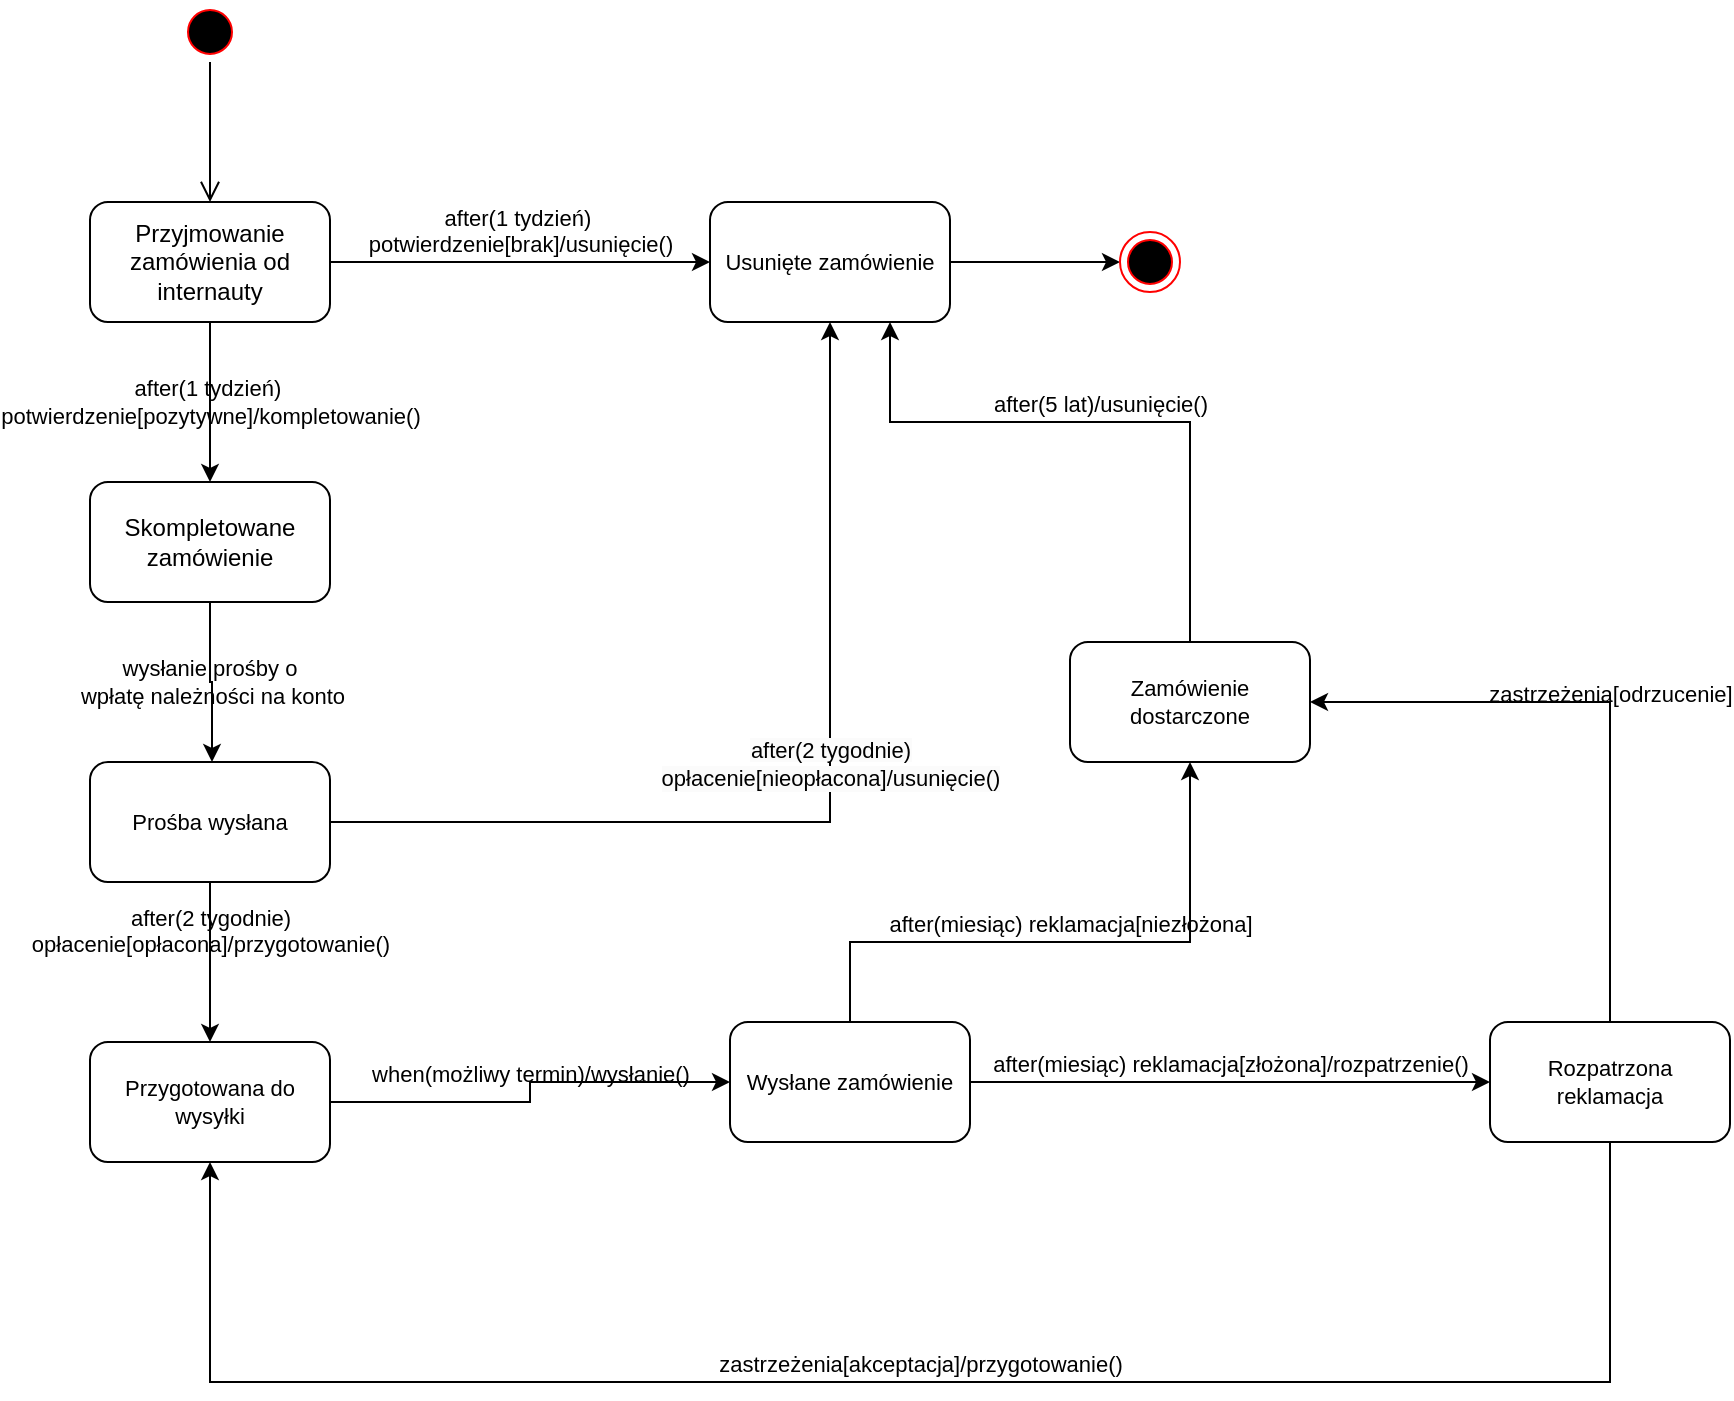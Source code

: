 <mxfile version="24.2.5" type="github">
  <diagram name="Strona-1" id="BxVM9EEZGzVjw5J-JY-A">
    <mxGraphModel dx="1521" dy="830" grid="1" gridSize="10" guides="1" tooltips="1" connect="1" arrows="1" fold="1" page="1" pageScale="1" pageWidth="1169" pageHeight="827" math="0" shadow="0">
      <root>
        <mxCell id="0" />
        <mxCell id="1" parent="0" />
        <mxCell id="dsa9-XPuG5602Wf-8mjY-1" value="" style="ellipse;html=1;shape=startState;fillColor=#000000;strokeColor=#ff0000;" vertex="1" parent="1">
          <mxGeometry x="115" y="60" width="30" height="30" as="geometry" />
        </mxCell>
        <mxCell id="dsa9-XPuG5602Wf-8mjY-2" value="" style="edgeStyle=orthogonalEdgeStyle;html=1;verticalAlign=bottom;endArrow=open;endSize=8;strokeColor=#000000;rounded=0;" edge="1" source="dsa9-XPuG5602Wf-8mjY-1" parent="1" target="dsa9-XPuG5602Wf-8mjY-3">
          <mxGeometry relative="1" as="geometry">
            <mxPoint x="130" y="150" as="targetPoint" />
          </mxGeometry>
        </mxCell>
        <mxCell id="dsa9-XPuG5602Wf-8mjY-4" value="after(1 tydzień)&amp;nbsp;&lt;div&gt;potwierdzenie[pozytywne]/kompletowanie()&lt;/div&gt;" style="edgeStyle=orthogonalEdgeStyle;rounded=0;orthogonalLoop=1;jettySize=auto;html=1;labelBackgroundColor=none;" edge="1" parent="1" source="dsa9-XPuG5602Wf-8mjY-3" target="dsa9-XPuG5602Wf-8mjY-7">
          <mxGeometry relative="1" as="geometry">
            <mxPoint x="130" y="310" as="targetPoint" />
          </mxGeometry>
        </mxCell>
        <mxCell id="dsa9-XPuG5602Wf-8mjY-3" value="Przyjmowanie zamówienia od internauty" style="rounded=1;whiteSpace=wrap;html=1;" vertex="1" parent="1">
          <mxGeometry x="70" y="160" width="120" height="60" as="geometry" />
        </mxCell>
        <mxCell id="dsa9-XPuG5602Wf-8mjY-14" value="after(1 tydzień)&amp;nbsp;&lt;div&gt;potwierdzenie[brak]/usunięcie()&lt;/div&gt;" style="edgeStyle=orthogonalEdgeStyle;rounded=0;orthogonalLoop=1;jettySize=auto;html=1;strokeColor=default;align=center;verticalAlign=bottom;fontFamily=Helvetica;fontSize=11;fontColor=default;labelBackgroundColor=none;endArrow=classic;" edge="1" parent="1" source="dsa9-XPuG5602Wf-8mjY-3" target="dsa9-XPuG5602Wf-8mjY-15">
          <mxGeometry relative="1" as="geometry">
            <mxPoint x="310" y="340" as="targetPoint" />
          </mxGeometry>
        </mxCell>
        <mxCell id="dsa9-XPuG5602Wf-8mjY-10" value="wysłanie prośby o&amp;nbsp;&lt;div&gt;wpłatę należności na konto&lt;/div&gt;" style="edgeStyle=orthogonalEdgeStyle;rounded=0;orthogonalLoop=1;jettySize=auto;html=1;labelBackgroundColor=none;" edge="1" parent="1" source="dsa9-XPuG5602Wf-8mjY-7" target="dsa9-XPuG5602Wf-8mjY-11">
          <mxGeometry relative="1" as="geometry">
            <mxPoint x="130" y="610" as="targetPoint" />
            <Array as="points">
              <mxPoint x="130" y="400" />
              <mxPoint x="131" y="400" />
            </Array>
          </mxGeometry>
        </mxCell>
        <mxCell id="dsa9-XPuG5602Wf-8mjY-7" value="Skompletowane zamówienie" style="rounded=1;whiteSpace=wrap;html=1;" vertex="1" parent="1">
          <mxGeometry x="70" y="300" width="120" height="60" as="geometry" />
        </mxCell>
        <mxCell id="dsa9-XPuG5602Wf-8mjY-12" value="after(2 tygodnie)&lt;div&gt;opłacenie[opłacona]/przygotowanie()&lt;/div&gt;" style="edgeStyle=orthogonalEdgeStyle;rounded=0;orthogonalLoop=1;jettySize=auto;html=1;strokeColor=default;align=center;verticalAlign=bottom;fontFamily=Helvetica;fontSize=11;fontColor=default;labelBackgroundColor=none;endArrow=classic;" edge="1" parent="1" source="dsa9-XPuG5602Wf-8mjY-11" target="dsa9-XPuG5602Wf-8mjY-13">
          <mxGeometry relative="1" as="geometry">
            <mxPoint x="350" y="660" as="targetPoint" />
          </mxGeometry>
        </mxCell>
        <mxCell id="dsa9-XPuG5602Wf-8mjY-16" value="&lt;br&gt;&lt;span style=&quot;color: rgb(0, 0, 0); font-family: Helvetica; font-size: 11px; font-style: normal; font-variant-ligatures: normal; font-variant-caps: normal; font-weight: 400; letter-spacing: normal; orphans: 2; text-align: center; text-indent: 0px; text-transform: none; widows: 2; word-spacing: 0px; -webkit-text-stroke-width: 0px; white-space: nowrap; background-color: rgb(251, 251, 251); text-decoration-thickness: initial; text-decoration-style: initial; text-decoration-color: initial; display: inline !important; float: none;&quot;&gt;after(2 tygodnie)&lt;/span&gt;&lt;div style=&quot;forced-color-adjust: none; color: rgb(0, 0, 0); font-family: Helvetica; font-size: 11px; font-style: normal; font-variant-ligatures: normal; font-variant-caps: normal; font-weight: 400; letter-spacing: normal; orphans: 2; text-align: center; text-indent: 0px; text-transform: none; widows: 2; word-spacing: 0px; -webkit-text-stroke-width: 0px; white-space: nowrap; background-color: rgb(251, 251, 251); text-decoration-thickness: initial; text-decoration-style: initial; text-decoration-color: initial;&quot;&gt;opłacenie[nieopłacona]/usunięcie()&lt;/div&gt;&lt;div&gt;&lt;br&gt;&lt;/div&gt;" style="edgeStyle=orthogonalEdgeStyle;rounded=0;orthogonalLoop=1;jettySize=auto;html=1;strokeColor=default;align=center;verticalAlign=bottom;fontFamily=Helvetica;fontSize=11;fontColor=default;labelBackgroundColor=none;endArrow=classic;" edge="1" parent="1" source="dsa9-XPuG5602Wf-8mjY-11" target="dsa9-XPuG5602Wf-8mjY-15">
          <mxGeometry relative="1" as="geometry" />
        </mxCell>
        <mxCell id="dsa9-XPuG5602Wf-8mjY-11" value="Prośba wysłana" style="rounded=1;whiteSpace=wrap;html=1;fontFamily=Helvetica;fontSize=11;fontColor=default;labelBackgroundColor=none;" vertex="1" parent="1">
          <mxGeometry x="70" y="440" width="120" height="60" as="geometry" />
        </mxCell>
        <mxCell id="dsa9-XPuG5602Wf-8mjY-19" value="when(możliwy termin)/wysłanie()" style="edgeStyle=orthogonalEdgeStyle;rounded=0;orthogonalLoop=1;jettySize=auto;html=1;strokeColor=default;align=center;verticalAlign=bottom;fontFamily=Helvetica;fontSize=11;fontColor=default;labelBackgroundColor=none;endArrow=classic;" edge="1" parent="1" source="dsa9-XPuG5602Wf-8mjY-13" target="dsa9-XPuG5602Wf-8mjY-20">
          <mxGeometry relative="1" as="geometry">
            <mxPoint x="390" y="710" as="targetPoint" />
          </mxGeometry>
        </mxCell>
        <mxCell id="dsa9-XPuG5602Wf-8mjY-13" value="Przygotowana do wysyłki" style="rounded=1;whiteSpace=wrap;html=1;fontFamily=Helvetica;fontSize=11;fontColor=default;labelBackgroundColor=none;" vertex="1" parent="1">
          <mxGeometry x="70" y="580" width="120" height="60" as="geometry" />
        </mxCell>
        <mxCell id="dsa9-XPuG5602Wf-8mjY-18" style="edgeStyle=orthogonalEdgeStyle;rounded=0;orthogonalLoop=1;jettySize=auto;html=1;strokeColor=default;align=center;verticalAlign=bottom;fontFamily=Helvetica;fontSize=11;fontColor=default;labelBackgroundColor=none;endArrow=classic;" edge="1" parent="1" source="dsa9-XPuG5602Wf-8mjY-15" target="dsa9-XPuG5602Wf-8mjY-17">
          <mxGeometry relative="1" as="geometry" />
        </mxCell>
        <mxCell id="dsa9-XPuG5602Wf-8mjY-15" value="Usunięte zamówienie" style="rounded=1;whiteSpace=wrap;html=1;fontFamily=Helvetica;fontSize=11;fontColor=default;labelBackgroundColor=none;" vertex="1" parent="1">
          <mxGeometry x="380" y="160" width="120" height="60" as="geometry" />
        </mxCell>
        <mxCell id="dsa9-XPuG5602Wf-8mjY-17" value="" style="ellipse;html=1;shape=endState;fillColor=#000000;strokeColor=#ff0000;fontFamily=Helvetica;fontSize=11;fontColor=default;labelBackgroundColor=none;" vertex="1" parent="1">
          <mxGeometry x="585" y="175" width="30" height="30" as="geometry" />
        </mxCell>
        <mxCell id="dsa9-XPuG5602Wf-8mjY-21" value="after(miesiąc) reklamacja[złożona]/rozpatrzenie()" style="edgeStyle=orthogonalEdgeStyle;rounded=0;orthogonalLoop=1;jettySize=auto;html=1;strokeColor=default;align=center;verticalAlign=bottom;fontFamily=Helvetica;fontSize=11;fontColor=default;labelBackgroundColor=none;endArrow=classic;" edge="1" parent="1" source="dsa9-XPuG5602Wf-8mjY-20" target="dsa9-XPuG5602Wf-8mjY-28">
          <mxGeometry relative="1" as="geometry">
            <mxPoint x="760" y="710" as="targetPoint" />
          </mxGeometry>
        </mxCell>
        <mxCell id="dsa9-XPuG5602Wf-8mjY-22" value="after(miesiąc) reklamacja[niezłożona]" style="edgeStyle=orthogonalEdgeStyle;rounded=0;orthogonalLoop=1;jettySize=auto;html=1;strokeColor=default;align=center;verticalAlign=bottom;fontFamily=Helvetica;fontSize=11;fontColor=default;labelBackgroundColor=none;endArrow=classic;" edge="1" parent="1" source="dsa9-XPuG5602Wf-8mjY-20" target="dsa9-XPuG5602Wf-8mjY-23">
          <mxGeometry relative="1" as="geometry">
            <mxPoint x="460" y="880" as="targetPoint" />
            <Array as="points">
              <mxPoint x="450" y="530" />
              <mxPoint x="620" y="530" />
            </Array>
          </mxGeometry>
        </mxCell>
        <mxCell id="dsa9-XPuG5602Wf-8mjY-20" value="Wysłane zamówienie" style="rounded=1;whiteSpace=wrap;html=1;fontFamily=Helvetica;fontSize=11;fontColor=default;labelBackgroundColor=none;" vertex="1" parent="1">
          <mxGeometry x="390" y="570" width="120" height="60" as="geometry" />
        </mxCell>
        <mxCell id="dsa9-XPuG5602Wf-8mjY-24" value="after(5 lat)/usunięcie()" style="edgeStyle=orthogonalEdgeStyle;rounded=0;orthogonalLoop=1;jettySize=auto;html=1;strokeColor=default;align=center;verticalAlign=bottom;fontFamily=Helvetica;fontSize=11;fontColor=default;labelBackgroundColor=none;endArrow=classic;" edge="1" parent="1" source="dsa9-XPuG5602Wf-8mjY-23" target="dsa9-XPuG5602Wf-8mjY-15">
          <mxGeometry relative="1" as="geometry">
            <mxPoint x="460" y="1000" as="targetPoint" />
            <Array as="points">
              <mxPoint x="620" y="270" />
              <mxPoint x="470" y="270" />
            </Array>
          </mxGeometry>
        </mxCell>
        <mxCell id="dsa9-XPuG5602Wf-8mjY-23" value="Zamówienie dostarczone" style="rounded=1;whiteSpace=wrap;html=1;fontFamily=Helvetica;fontSize=11;fontColor=default;labelBackgroundColor=none;" vertex="1" parent="1">
          <mxGeometry x="560" y="380" width="120" height="60" as="geometry" />
        </mxCell>
        <mxCell id="dsa9-XPuG5602Wf-8mjY-30" value="zastrzeżenia[akceptacja]/przygotowanie()" style="edgeStyle=orthogonalEdgeStyle;rounded=0;orthogonalLoop=1;jettySize=auto;html=1;strokeColor=default;align=center;verticalAlign=bottom;fontFamily=Helvetica;fontSize=11;fontColor=default;labelBackgroundColor=none;endArrow=classic;exitX=0.5;exitY=1;exitDx=0;exitDy=0;" edge="1" parent="1" source="dsa9-XPuG5602Wf-8mjY-28" target="dsa9-XPuG5602Wf-8mjY-13">
          <mxGeometry relative="1" as="geometry">
            <mxPoint x="840" y="850" as="targetPoint" />
            <Array as="points">
              <mxPoint x="830" y="750" />
              <mxPoint x="130" y="750" />
            </Array>
          </mxGeometry>
        </mxCell>
        <mxCell id="dsa9-XPuG5602Wf-8mjY-31" value="zastrzeżenia[odrzucenie]" style="edgeStyle=orthogonalEdgeStyle;rounded=0;orthogonalLoop=1;jettySize=auto;html=1;strokeColor=default;align=center;verticalAlign=bottom;fontFamily=Helvetica;fontSize=11;fontColor=default;labelBackgroundColor=none;endArrow=classic;" edge="1" parent="1" source="dsa9-XPuG5602Wf-8mjY-28" target="dsa9-XPuG5602Wf-8mjY-23">
          <mxGeometry relative="1" as="geometry">
            <Array as="points">
              <mxPoint x="830" y="410" />
            </Array>
          </mxGeometry>
        </mxCell>
        <mxCell id="dsa9-XPuG5602Wf-8mjY-28" value="Rozpatrzona reklamacja" style="rounded=1;whiteSpace=wrap;html=1;fontFamily=Helvetica;fontSize=11;fontColor=default;labelBackgroundColor=none;" vertex="1" parent="1">
          <mxGeometry x="770" y="570" width="120" height="60" as="geometry" />
        </mxCell>
      </root>
    </mxGraphModel>
  </diagram>
</mxfile>
